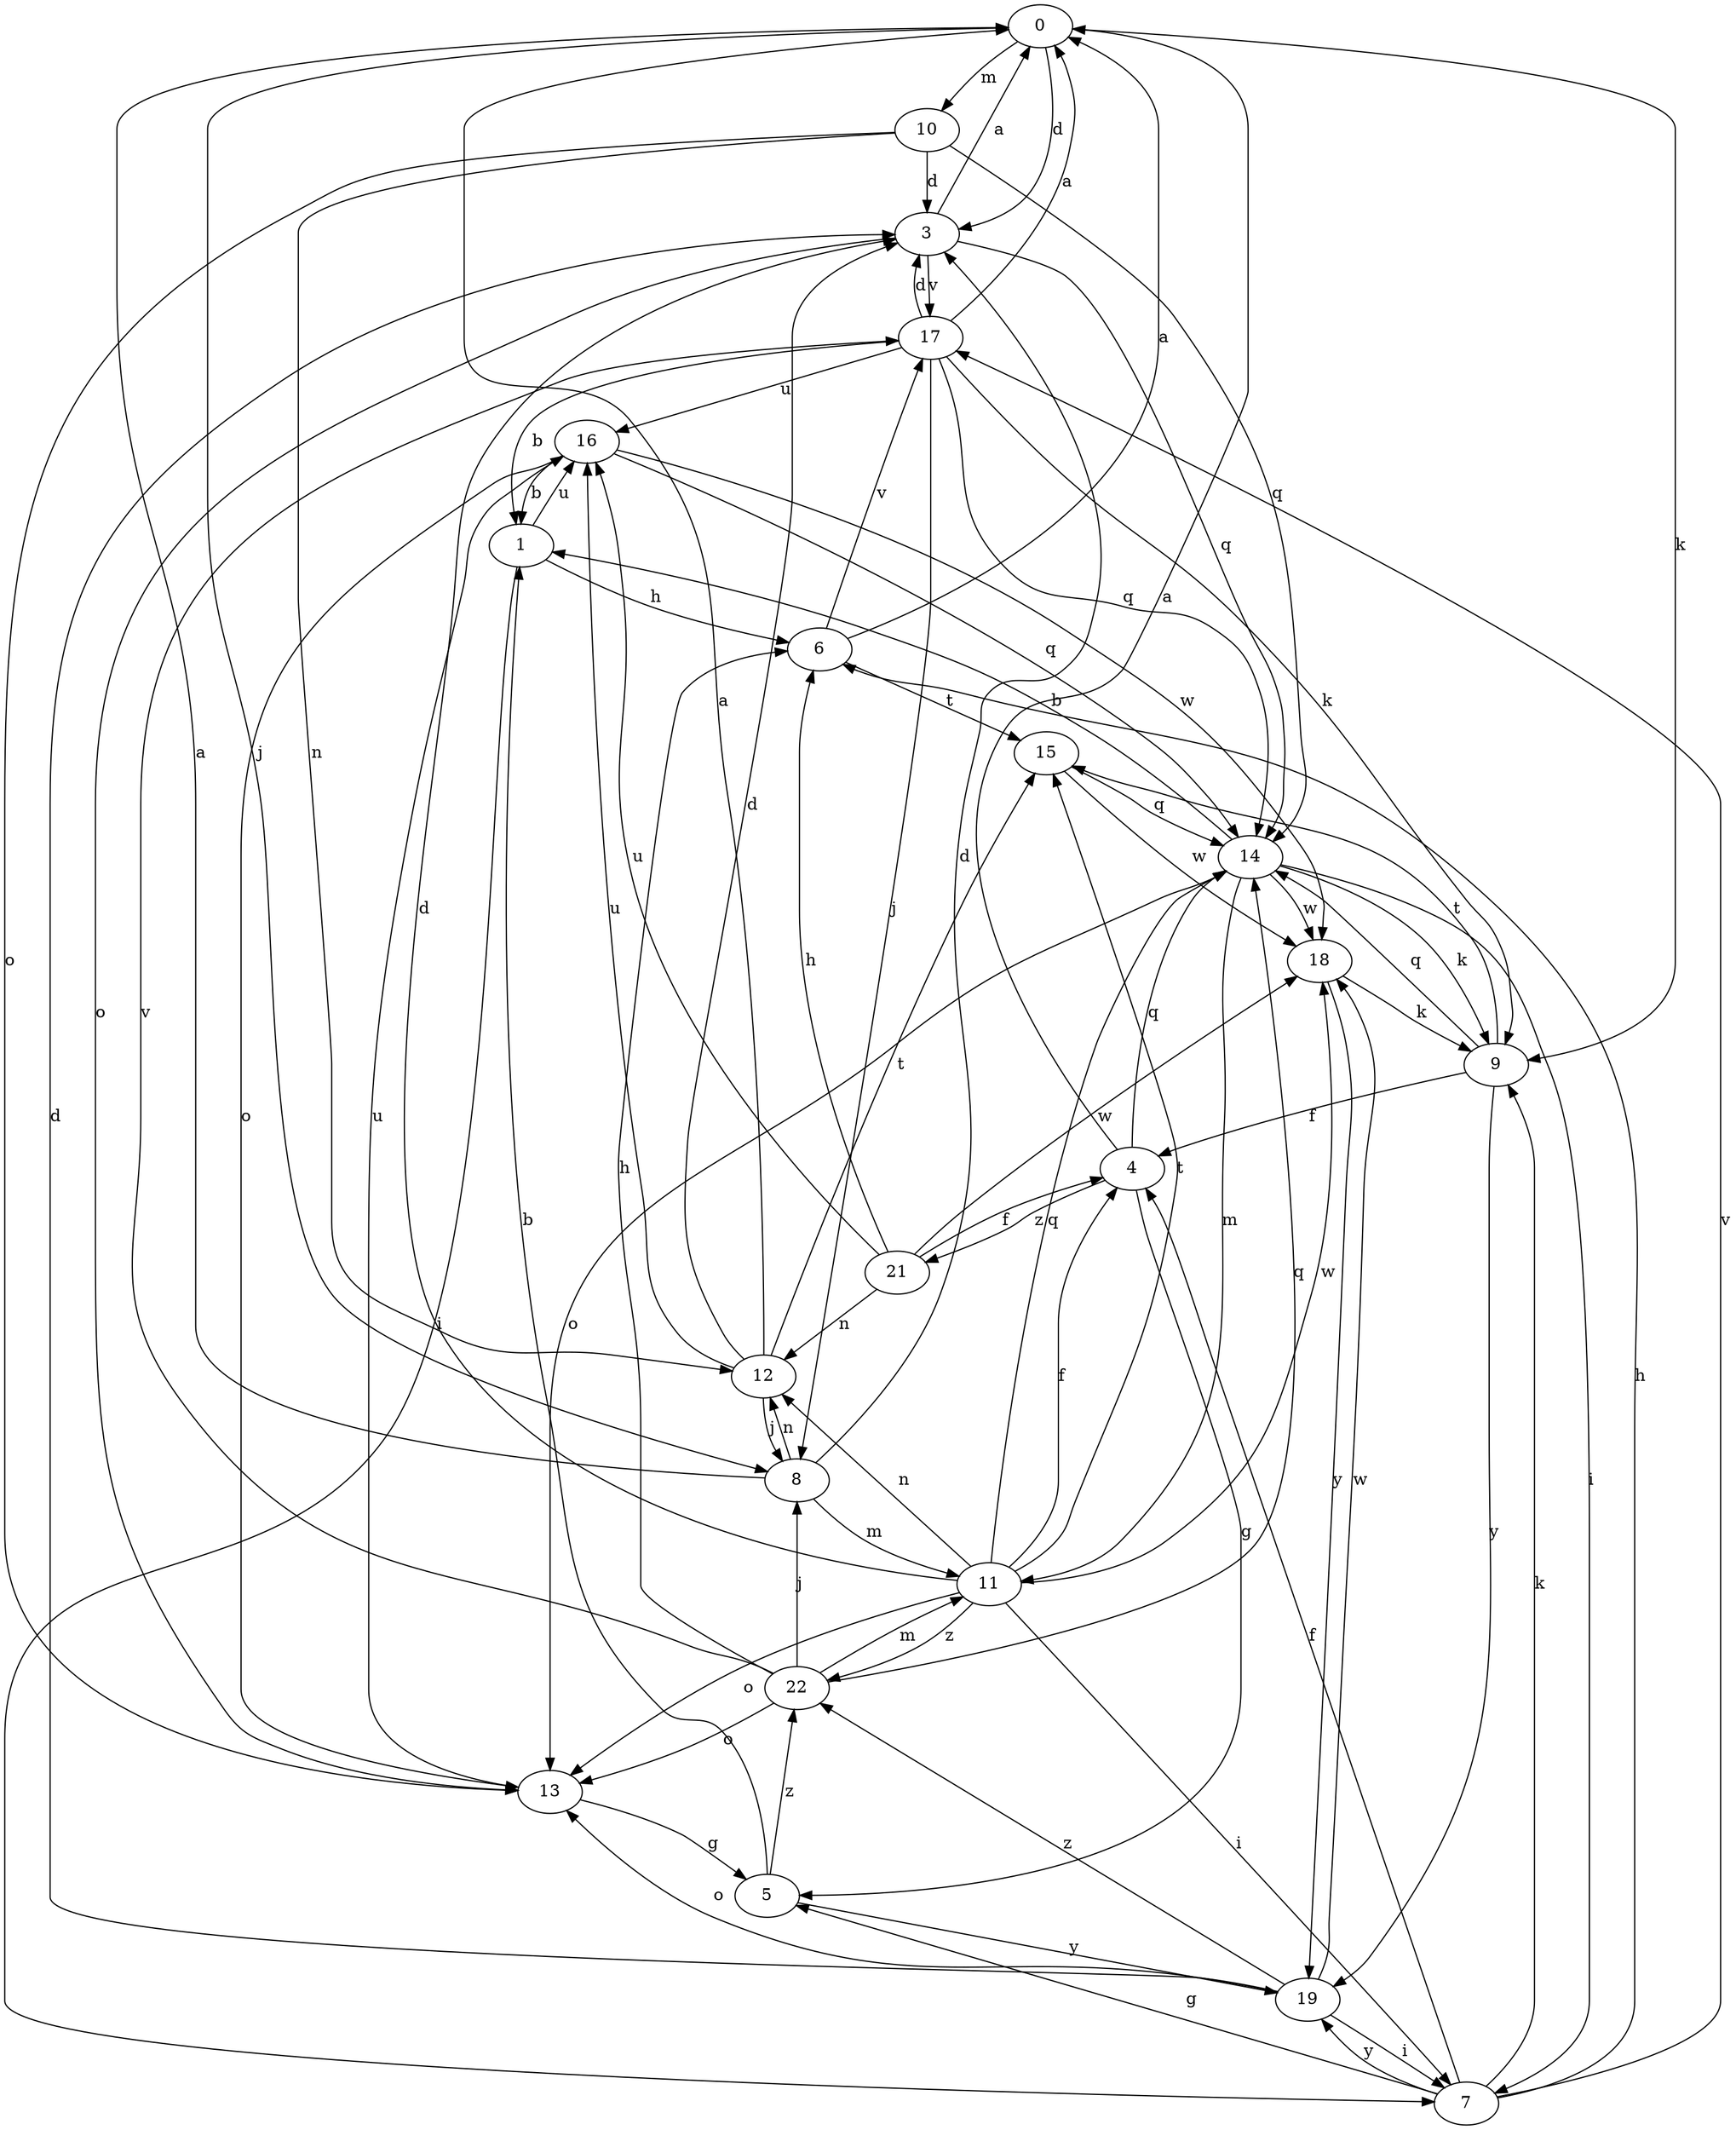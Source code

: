 strict digraph  {
0;
1;
3;
4;
5;
6;
7;
8;
9;
10;
11;
12;
13;
14;
15;
16;
17;
18;
19;
21;
22;
0 -> 3  [label=d];
0 -> 8  [label=j];
0 -> 9  [label=k];
0 -> 10  [label=m];
1 -> 6  [label=h];
1 -> 7  [label=i];
1 -> 16  [label=u];
3 -> 0  [label=a];
3 -> 13  [label=o];
3 -> 14  [label=q];
3 -> 17  [label=v];
4 -> 0  [label=a];
4 -> 5  [label=g];
4 -> 14  [label=q];
4 -> 21  [label=z];
5 -> 1  [label=b];
5 -> 19  [label=y];
5 -> 22  [label=z];
6 -> 0  [label=a];
6 -> 15  [label=t];
6 -> 17  [label=v];
7 -> 4  [label=f];
7 -> 5  [label=g];
7 -> 6  [label=h];
7 -> 9  [label=k];
7 -> 17  [label=v];
7 -> 19  [label=y];
8 -> 0  [label=a];
8 -> 3  [label=d];
8 -> 11  [label=m];
8 -> 12  [label=n];
9 -> 4  [label=f];
9 -> 14  [label=q];
9 -> 15  [label=t];
9 -> 19  [label=y];
10 -> 3  [label=d];
10 -> 12  [label=n];
10 -> 13  [label=o];
10 -> 14  [label=q];
11 -> 3  [label=d];
11 -> 4  [label=f];
11 -> 7  [label=i];
11 -> 12  [label=n];
11 -> 13  [label=o];
11 -> 14  [label=q];
11 -> 15  [label=t];
11 -> 18  [label=w];
11 -> 22  [label=z];
12 -> 0  [label=a];
12 -> 3  [label=d];
12 -> 8  [label=j];
12 -> 15  [label=t];
12 -> 16  [label=u];
13 -> 5  [label=g];
13 -> 16  [label=u];
14 -> 1  [label=b];
14 -> 7  [label=i];
14 -> 9  [label=k];
14 -> 11  [label=m];
14 -> 13  [label=o];
14 -> 18  [label=w];
15 -> 14  [label=q];
15 -> 18  [label=w];
16 -> 1  [label=b];
16 -> 13  [label=o];
16 -> 14  [label=q];
16 -> 18  [label=w];
17 -> 0  [label=a];
17 -> 1  [label=b];
17 -> 3  [label=d];
17 -> 8  [label=j];
17 -> 9  [label=k];
17 -> 14  [label=q];
17 -> 16  [label=u];
18 -> 9  [label=k];
18 -> 19  [label=y];
19 -> 3  [label=d];
19 -> 7  [label=i];
19 -> 13  [label=o];
19 -> 18  [label=w];
19 -> 22  [label=z];
21 -> 4  [label=f];
21 -> 6  [label=h];
21 -> 12  [label=n];
21 -> 16  [label=u];
21 -> 18  [label=w];
22 -> 6  [label=h];
22 -> 8  [label=j];
22 -> 11  [label=m];
22 -> 13  [label=o];
22 -> 14  [label=q];
22 -> 17  [label=v];
}
